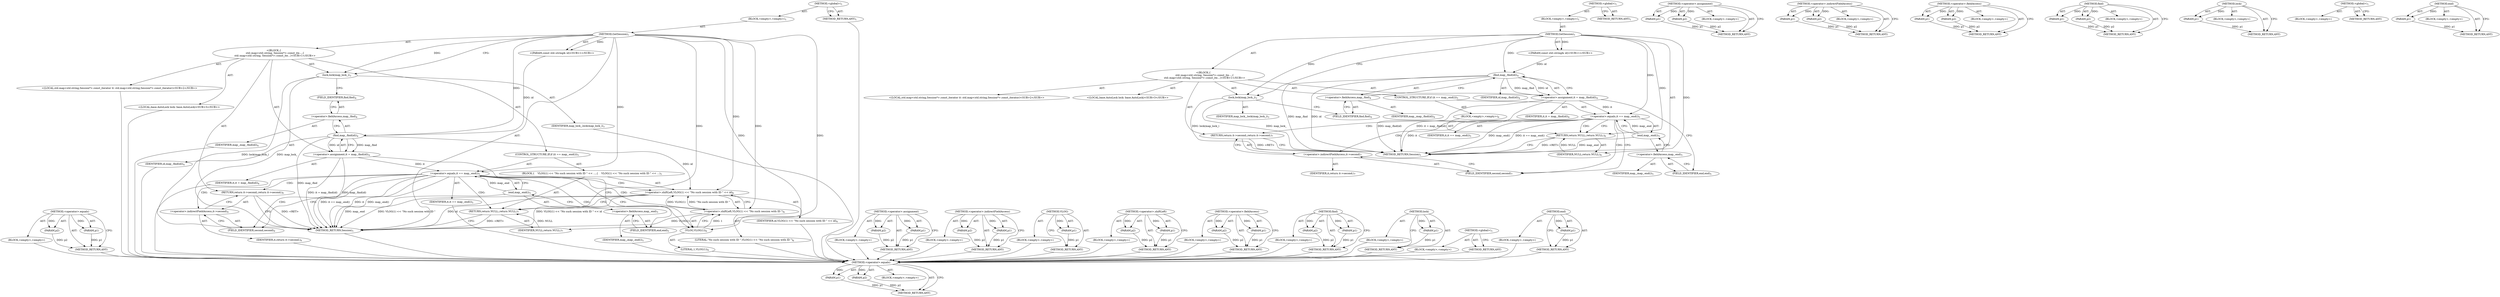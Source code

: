 digraph "end" {
vulnerable_88 [label=<(METHOD,&lt;operator&gt;.equals)>];
vulnerable_89 [label=<(PARAM,p1)>];
vulnerable_90 [label=<(PARAM,p2)>];
vulnerable_91 [label=<(BLOCK,&lt;empty&gt;,&lt;empty&gt;)>];
vulnerable_92 [label=<(METHOD_RETURN,ANY)>];
vulnerable_6 [label=<(METHOD,&lt;global&gt;)<SUB>1</SUB>>];
vulnerable_7 [label=<(BLOCK,&lt;empty&gt;,&lt;empty&gt;)<SUB>1</SUB>>];
vulnerable_8 [label=<(METHOD,GetSession)<SUB>1</SUB>>];
vulnerable_9 [label="<(PARAM,const std::string&amp; id)<SUB>1</SUB>>"];
vulnerable_10 [label="<(BLOCK,{
   std::map&lt;std::string, Session*&gt;::const_ite...,{
   std::map&lt;std::string, Session*&gt;::const_ite...)<SUB>1</SUB>>"];
vulnerable_11 [label="<(LOCAL,std.map&lt;std.string,Session*&gt;.const_iterator it: std.map&lt;std.string,Session*&gt;.const_iterator)<SUB>2</SUB>>"];
vulnerable_12 [label="<(LOCAL,base.AutoLock lock: base.AutoLock)<SUB>3</SUB>>"];
vulnerable_13 [label=<(lock,lock(map_lock_))<SUB>3</SUB>>];
vulnerable_14 [label=<(IDENTIFIER,map_lock_,lock(map_lock_))<SUB>3</SUB>>];
vulnerable_15 [label=<(&lt;operator&gt;.assignment,it = map_.find(id))<SUB>4</SUB>>];
vulnerable_16 [label=<(IDENTIFIER,it,it = map_.find(id))<SUB>4</SUB>>];
vulnerable_17 [label=<(find,map_.find(id))<SUB>4</SUB>>];
vulnerable_18 [label=<(&lt;operator&gt;.fieldAccess,map_.find)<SUB>4</SUB>>];
vulnerable_19 [label=<(IDENTIFIER,map_,map_.find(id))<SUB>4</SUB>>];
vulnerable_20 [label=<(FIELD_IDENTIFIER,find,find)<SUB>4</SUB>>];
vulnerable_21 [label=<(IDENTIFIER,id,map_.find(id))<SUB>4</SUB>>];
vulnerable_22 [label=<(CONTROL_STRUCTURE,IF,if (it == map_.end()))<SUB>5</SUB>>];
vulnerable_23 [label=<(&lt;operator&gt;.equals,it == map_.end())<SUB>5</SUB>>];
vulnerable_24 [label=<(IDENTIFIER,it,it == map_.end())<SUB>5</SUB>>];
vulnerable_25 [label=<(end,map_.end())<SUB>5</SUB>>];
vulnerable_26 [label=<(&lt;operator&gt;.fieldAccess,map_.end)<SUB>5</SUB>>];
vulnerable_27 [label=<(IDENTIFIER,map_,map_.end())<SUB>5</SUB>>];
vulnerable_28 [label=<(FIELD_IDENTIFIER,end,end)<SUB>5</SUB>>];
vulnerable_29 [label=<(BLOCK,{
    VLOG(1) &lt;&lt; &quot;No such session with ID &quot; &lt;&lt; ...,{
    VLOG(1) &lt;&lt; &quot;No such session with ID &quot; &lt;&lt; ...)<SUB>5</SUB>>];
vulnerable_30 [label=<(&lt;operator&gt;.shiftLeft,VLOG(1) &lt;&lt; &quot;No such session with ID &quot; &lt;&lt; id)<SUB>6</SUB>>];
vulnerable_31 [label=<(&lt;operator&gt;.shiftLeft,VLOG(1) &lt;&lt; &quot;No such session with ID &quot;)<SUB>6</SUB>>];
vulnerable_32 [label=<(VLOG,VLOG(1))<SUB>6</SUB>>];
vulnerable_33 [label=<(LITERAL,1,VLOG(1))<SUB>6</SUB>>];
vulnerable_34 [label=<(LITERAL,&quot;No such session with ID &quot;,VLOG(1) &lt;&lt; &quot;No such session with ID &quot;)<SUB>6</SUB>>];
vulnerable_35 [label=<(IDENTIFIER,id,VLOG(1) &lt;&lt; &quot;No such session with ID &quot; &lt;&lt; id)<SUB>6</SUB>>];
vulnerable_36 [label=<(RETURN,return NULL;,return NULL;)<SUB>7</SUB>>];
vulnerable_37 [label=<(IDENTIFIER,NULL,return NULL;)<SUB>7</SUB>>];
vulnerable_38 [label=<(RETURN,return it-&gt;second;,return it-&gt;second;)<SUB>9</SUB>>];
vulnerable_39 [label=<(&lt;operator&gt;.indirectFieldAccess,it-&gt;second)<SUB>9</SUB>>];
vulnerable_40 [label=<(IDENTIFIER,it,return it-&gt;second;)<SUB>9</SUB>>];
vulnerable_41 [label=<(FIELD_IDENTIFIER,second,second)<SUB>9</SUB>>];
vulnerable_42 [label=<(METHOD_RETURN,Session)<SUB>1</SUB>>];
vulnerable_44 [label=<(METHOD_RETURN,ANY)<SUB>1</SUB>>];
vulnerable_73 [label=<(METHOD,&lt;operator&gt;.assignment)>];
vulnerable_74 [label=<(PARAM,p1)>];
vulnerable_75 [label=<(PARAM,p2)>];
vulnerable_76 [label=<(BLOCK,&lt;empty&gt;,&lt;empty&gt;)>];
vulnerable_77 [label=<(METHOD_RETURN,ANY)>];
vulnerable_106 [label=<(METHOD,&lt;operator&gt;.indirectFieldAccess)>];
vulnerable_107 [label=<(PARAM,p1)>];
vulnerable_108 [label=<(PARAM,p2)>];
vulnerable_109 [label=<(BLOCK,&lt;empty&gt;,&lt;empty&gt;)>];
vulnerable_110 [label=<(METHOD_RETURN,ANY)>];
vulnerable_102 [label=<(METHOD,VLOG)>];
vulnerable_103 [label=<(PARAM,p1)>];
vulnerable_104 [label=<(BLOCK,&lt;empty&gt;,&lt;empty&gt;)>];
vulnerable_105 [label=<(METHOD_RETURN,ANY)>];
vulnerable_97 [label=<(METHOD,&lt;operator&gt;.shiftLeft)>];
vulnerable_98 [label=<(PARAM,p1)>];
vulnerable_99 [label=<(PARAM,p2)>];
vulnerable_100 [label=<(BLOCK,&lt;empty&gt;,&lt;empty&gt;)>];
vulnerable_101 [label=<(METHOD_RETURN,ANY)>];
vulnerable_83 [label=<(METHOD,&lt;operator&gt;.fieldAccess)>];
vulnerable_84 [label=<(PARAM,p1)>];
vulnerable_85 [label=<(PARAM,p2)>];
vulnerable_86 [label=<(BLOCK,&lt;empty&gt;,&lt;empty&gt;)>];
vulnerable_87 [label=<(METHOD_RETURN,ANY)>];
vulnerable_78 [label=<(METHOD,find)>];
vulnerable_79 [label=<(PARAM,p1)>];
vulnerable_80 [label=<(PARAM,p2)>];
vulnerable_81 [label=<(BLOCK,&lt;empty&gt;,&lt;empty&gt;)>];
vulnerable_82 [label=<(METHOD_RETURN,ANY)>];
vulnerable_69 [label=<(METHOD,lock)>];
vulnerable_70 [label=<(PARAM,p1)>];
vulnerable_71 [label=<(BLOCK,&lt;empty&gt;,&lt;empty&gt;)>];
vulnerable_72 [label=<(METHOD_RETURN,ANY)>];
vulnerable_63 [label=<(METHOD,&lt;global&gt;)<SUB>1</SUB>>];
vulnerable_64 [label=<(BLOCK,&lt;empty&gt;,&lt;empty&gt;)>];
vulnerable_65 [label=<(METHOD_RETURN,ANY)>];
vulnerable_93 [label=<(METHOD,end)>];
vulnerable_94 [label=<(PARAM,p1)>];
vulnerable_95 [label=<(BLOCK,&lt;empty&gt;,&lt;empty&gt;)>];
vulnerable_96 [label=<(METHOD_RETURN,ANY)>];
fixed_78 [label=<(METHOD,&lt;operator&gt;.equals)>];
fixed_79 [label=<(PARAM,p1)>];
fixed_80 [label=<(PARAM,p2)>];
fixed_81 [label=<(BLOCK,&lt;empty&gt;,&lt;empty&gt;)>];
fixed_82 [label=<(METHOD_RETURN,ANY)>];
fixed_6 [label=<(METHOD,&lt;global&gt;)<SUB>1</SUB>>];
fixed_7 [label=<(BLOCK,&lt;empty&gt;,&lt;empty&gt;)<SUB>1</SUB>>];
fixed_8 [label=<(METHOD,GetSession)<SUB>1</SUB>>];
fixed_9 [label="<(PARAM,const std::string&amp; id)<SUB>1</SUB>>"];
fixed_10 [label="<(BLOCK,{
   std::map&lt;std::string, Session*&gt;::const_ite...,{
   std::map&lt;std::string, Session*&gt;::const_ite...)<SUB>1</SUB>>"];
fixed_11 [label="<(LOCAL,std.map&lt;std.string,Session*&gt;.const_iterator it: std.map&lt;std.string,Session*&gt;.const_iterator)<SUB>2</SUB>>"];
fixed_12 [label="<(LOCAL,base.AutoLock lock: base.AutoLock)<SUB>3</SUB>>"];
fixed_13 [label=<(lock,lock(map_lock_))<SUB>3</SUB>>];
fixed_14 [label=<(IDENTIFIER,map_lock_,lock(map_lock_))<SUB>3</SUB>>];
fixed_15 [label=<(&lt;operator&gt;.assignment,it = map_.find(id))<SUB>4</SUB>>];
fixed_16 [label=<(IDENTIFIER,it,it = map_.find(id))<SUB>4</SUB>>];
fixed_17 [label=<(find,map_.find(id))<SUB>4</SUB>>];
fixed_18 [label=<(&lt;operator&gt;.fieldAccess,map_.find)<SUB>4</SUB>>];
fixed_19 [label=<(IDENTIFIER,map_,map_.find(id))<SUB>4</SUB>>];
fixed_20 [label=<(FIELD_IDENTIFIER,find,find)<SUB>4</SUB>>];
fixed_21 [label=<(IDENTIFIER,id,map_.find(id))<SUB>4</SUB>>];
fixed_22 [label=<(CONTROL_STRUCTURE,IF,if (it == map_.end()))<SUB>5</SUB>>];
fixed_23 [label=<(&lt;operator&gt;.equals,it == map_.end())<SUB>5</SUB>>];
fixed_24 [label=<(IDENTIFIER,it,it == map_.end())<SUB>5</SUB>>];
fixed_25 [label=<(end,map_.end())<SUB>5</SUB>>];
fixed_26 [label=<(&lt;operator&gt;.fieldAccess,map_.end)<SUB>5</SUB>>];
fixed_27 [label=<(IDENTIFIER,map_,map_.end())<SUB>5</SUB>>];
fixed_28 [label=<(FIELD_IDENTIFIER,end,end)<SUB>5</SUB>>];
fixed_29 [label=<(BLOCK,&lt;empty&gt;,&lt;empty&gt;)<SUB>6</SUB>>];
fixed_30 [label=<(RETURN,return NULL;,return NULL;)<SUB>6</SUB>>];
fixed_31 [label=<(IDENTIFIER,NULL,return NULL;)<SUB>6</SUB>>];
fixed_32 [label=<(RETURN,return it-&gt;second;,return it-&gt;second;)<SUB>7</SUB>>];
fixed_33 [label=<(&lt;operator&gt;.indirectFieldAccess,it-&gt;second)<SUB>7</SUB>>];
fixed_34 [label=<(IDENTIFIER,it,return it-&gt;second;)<SUB>7</SUB>>];
fixed_35 [label=<(FIELD_IDENTIFIER,second,second)<SUB>7</SUB>>];
fixed_36 [label=<(METHOD_RETURN,Session)<SUB>1</SUB>>];
fixed_38 [label=<(METHOD_RETURN,ANY)<SUB>1</SUB>>];
fixed_63 [label=<(METHOD,&lt;operator&gt;.assignment)>];
fixed_64 [label=<(PARAM,p1)>];
fixed_65 [label=<(PARAM,p2)>];
fixed_66 [label=<(BLOCK,&lt;empty&gt;,&lt;empty&gt;)>];
fixed_67 [label=<(METHOD_RETURN,ANY)>];
fixed_87 [label=<(METHOD,&lt;operator&gt;.indirectFieldAccess)>];
fixed_88 [label=<(PARAM,p1)>];
fixed_89 [label=<(PARAM,p2)>];
fixed_90 [label=<(BLOCK,&lt;empty&gt;,&lt;empty&gt;)>];
fixed_91 [label=<(METHOD_RETURN,ANY)>];
fixed_73 [label=<(METHOD,&lt;operator&gt;.fieldAccess)>];
fixed_74 [label=<(PARAM,p1)>];
fixed_75 [label=<(PARAM,p2)>];
fixed_76 [label=<(BLOCK,&lt;empty&gt;,&lt;empty&gt;)>];
fixed_77 [label=<(METHOD_RETURN,ANY)>];
fixed_68 [label=<(METHOD,find)>];
fixed_69 [label=<(PARAM,p1)>];
fixed_70 [label=<(PARAM,p2)>];
fixed_71 [label=<(BLOCK,&lt;empty&gt;,&lt;empty&gt;)>];
fixed_72 [label=<(METHOD_RETURN,ANY)>];
fixed_59 [label=<(METHOD,lock)>];
fixed_60 [label=<(PARAM,p1)>];
fixed_61 [label=<(BLOCK,&lt;empty&gt;,&lt;empty&gt;)>];
fixed_62 [label=<(METHOD_RETURN,ANY)>];
fixed_53 [label=<(METHOD,&lt;global&gt;)<SUB>1</SUB>>];
fixed_54 [label=<(BLOCK,&lt;empty&gt;,&lt;empty&gt;)>];
fixed_55 [label=<(METHOD_RETURN,ANY)>];
fixed_83 [label=<(METHOD,end)>];
fixed_84 [label=<(PARAM,p1)>];
fixed_85 [label=<(BLOCK,&lt;empty&gt;,&lt;empty&gt;)>];
fixed_86 [label=<(METHOD_RETURN,ANY)>];
vulnerable_88 -> vulnerable_89  [key=0, label="AST: "];
vulnerable_88 -> vulnerable_89  [key=1, label="DDG: "];
vulnerable_88 -> vulnerable_91  [key=0, label="AST: "];
vulnerable_88 -> vulnerable_90  [key=0, label="AST: "];
vulnerable_88 -> vulnerable_90  [key=1, label="DDG: "];
vulnerable_88 -> vulnerable_92  [key=0, label="AST: "];
vulnerable_88 -> vulnerable_92  [key=1, label="CFG: "];
vulnerable_89 -> vulnerable_92  [key=0, label="DDG: p1"];
vulnerable_90 -> vulnerable_92  [key=0, label="DDG: p2"];
vulnerable_91 -> fixed_78  [key=0];
vulnerable_92 -> fixed_78  [key=0];
vulnerable_6 -> vulnerable_7  [key=0, label="AST: "];
vulnerable_6 -> vulnerable_44  [key=0, label="AST: "];
vulnerable_6 -> vulnerable_44  [key=1, label="CFG: "];
vulnerable_7 -> vulnerable_8  [key=0, label="AST: "];
vulnerable_8 -> vulnerable_9  [key=0, label="AST: "];
vulnerable_8 -> vulnerable_9  [key=1, label="DDG: "];
vulnerable_8 -> vulnerable_10  [key=0, label="AST: "];
vulnerable_8 -> vulnerable_42  [key=0, label="AST: "];
vulnerable_8 -> vulnerable_13  [key=0, label="CFG: "];
vulnerable_8 -> vulnerable_13  [key=1, label="DDG: "];
vulnerable_8 -> vulnerable_17  [key=0, label="DDG: "];
vulnerable_8 -> vulnerable_23  [key=0, label="DDG: "];
vulnerable_8 -> vulnerable_36  [key=0, label="DDG: "];
vulnerable_8 -> vulnerable_30  [key=0, label="DDG: "];
vulnerable_8 -> vulnerable_37  [key=0, label="DDG: "];
vulnerable_8 -> vulnerable_31  [key=0, label="DDG: "];
vulnerable_8 -> vulnerable_32  [key=0, label="DDG: "];
vulnerable_9 -> vulnerable_17  [key=0, label="DDG: id"];
vulnerable_10 -> vulnerable_11  [key=0, label="AST: "];
vulnerable_10 -> vulnerable_12  [key=0, label="AST: "];
vulnerable_10 -> vulnerable_13  [key=0, label="AST: "];
vulnerable_10 -> vulnerable_15  [key=0, label="AST: "];
vulnerable_10 -> vulnerable_22  [key=0, label="AST: "];
vulnerable_10 -> vulnerable_38  [key=0, label="AST: "];
vulnerable_11 -> fixed_78  [key=0];
vulnerable_12 -> fixed_78  [key=0];
vulnerable_13 -> vulnerable_14  [key=0, label="AST: "];
vulnerable_13 -> vulnerable_20  [key=0, label="CFG: "];
vulnerable_13 -> vulnerable_42  [key=0, label="DDG: lock(map_lock_)"];
vulnerable_13 -> vulnerable_42  [key=1, label="DDG: map_lock_"];
vulnerable_14 -> fixed_78  [key=0];
vulnerable_15 -> vulnerable_16  [key=0, label="AST: "];
vulnerable_15 -> vulnerable_17  [key=0, label="AST: "];
vulnerable_15 -> vulnerable_28  [key=0, label="CFG: "];
vulnerable_15 -> vulnerable_42  [key=0, label="DDG: map_.find(id)"];
vulnerable_15 -> vulnerable_42  [key=1, label="DDG: it = map_.find(id)"];
vulnerable_15 -> vulnerable_23  [key=0, label="DDG: it"];
vulnerable_16 -> fixed_78  [key=0];
vulnerable_17 -> vulnerable_18  [key=0, label="AST: "];
vulnerable_17 -> vulnerable_21  [key=0, label="AST: "];
vulnerable_17 -> vulnerable_15  [key=0, label="CFG: "];
vulnerable_17 -> vulnerable_15  [key=1, label="DDG: map_.find"];
vulnerable_17 -> vulnerable_15  [key=2, label="DDG: id"];
vulnerable_17 -> vulnerable_42  [key=0, label="DDG: map_.find"];
vulnerable_17 -> vulnerable_30  [key=0, label="DDG: id"];
vulnerable_18 -> vulnerable_19  [key=0, label="AST: "];
vulnerable_18 -> vulnerable_20  [key=0, label="AST: "];
vulnerable_18 -> vulnerable_17  [key=0, label="CFG: "];
vulnerable_19 -> fixed_78  [key=0];
vulnerable_20 -> vulnerable_18  [key=0, label="CFG: "];
vulnerable_21 -> fixed_78  [key=0];
vulnerable_22 -> vulnerable_23  [key=0, label="AST: "];
vulnerable_22 -> vulnerable_29  [key=0, label="AST: "];
vulnerable_23 -> vulnerable_24  [key=0, label="AST: "];
vulnerable_23 -> vulnerable_25  [key=0, label="AST: "];
vulnerable_23 -> vulnerable_32  [key=0, label="CFG: "];
vulnerable_23 -> vulnerable_32  [key=1, label="CDG: "];
vulnerable_23 -> vulnerable_41  [key=0, label="CFG: "];
vulnerable_23 -> vulnerable_41  [key=1, label="CDG: "];
vulnerable_23 -> vulnerable_42  [key=0, label="DDG: it"];
vulnerable_23 -> vulnerable_42  [key=1, label="DDG: map_.end()"];
vulnerable_23 -> vulnerable_42  [key=2, label="DDG: it == map_.end()"];
vulnerable_23 -> vulnerable_30  [key=0, label="CDG: "];
vulnerable_23 -> vulnerable_36  [key=0, label="CDG: "];
vulnerable_23 -> vulnerable_38  [key=0, label="CDG: "];
vulnerable_23 -> vulnerable_39  [key=0, label="CDG: "];
vulnerable_23 -> vulnerable_31  [key=0, label="CDG: "];
vulnerable_24 -> fixed_78  [key=0];
vulnerable_25 -> vulnerable_26  [key=0, label="AST: "];
vulnerable_25 -> vulnerable_23  [key=0, label="CFG: "];
vulnerable_25 -> vulnerable_23  [key=1, label="DDG: map_.end"];
vulnerable_25 -> vulnerable_42  [key=0, label="DDG: map_.end"];
vulnerable_26 -> vulnerable_27  [key=0, label="AST: "];
vulnerable_26 -> vulnerable_28  [key=0, label="AST: "];
vulnerable_26 -> vulnerable_25  [key=0, label="CFG: "];
vulnerable_27 -> fixed_78  [key=0];
vulnerable_28 -> vulnerable_26  [key=0, label="CFG: "];
vulnerable_29 -> vulnerable_30  [key=0, label="AST: "];
vulnerable_29 -> vulnerable_36  [key=0, label="AST: "];
vulnerable_30 -> vulnerable_31  [key=0, label="AST: "];
vulnerable_30 -> vulnerable_35  [key=0, label="AST: "];
vulnerable_30 -> vulnerable_36  [key=0, label="CFG: "];
vulnerable_30 -> vulnerable_42  [key=0, label="DDG: VLOG(1) &lt;&lt; &quot;No such session with ID &quot;"];
vulnerable_30 -> vulnerable_42  [key=1, label="DDG: id"];
vulnerable_30 -> vulnerable_42  [key=2, label="DDG: VLOG(1) &lt;&lt; &quot;No such session with ID &quot; &lt;&lt; id"];
vulnerable_31 -> vulnerable_32  [key=0, label="AST: "];
vulnerable_31 -> vulnerable_34  [key=0, label="AST: "];
vulnerable_31 -> vulnerable_30  [key=0, label="CFG: "];
vulnerable_31 -> vulnerable_30  [key=1, label="DDG: VLOG(1)"];
vulnerable_31 -> vulnerable_30  [key=2, label="DDG: &quot;No such session with ID &quot;"];
vulnerable_31 -> vulnerable_42  [key=0, label="DDG: VLOG(1)"];
vulnerable_32 -> vulnerable_33  [key=0, label="AST: "];
vulnerable_32 -> vulnerable_31  [key=0, label="CFG: "];
vulnerable_32 -> vulnerable_31  [key=1, label="DDG: 1"];
vulnerable_33 -> fixed_78  [key=0];
vulnerable_34 -> fixed_78  [key=0];
vulnerable_35 -> fixed_78  [key=0];
vulnerable_36 -> vulnerable_37  [key=0, label="AST: "];
vulnerable_36 -> vulnerable_42  [key=0, label="CFG: "];
vulnerable_36 -> vulnerable_42  [key=1, label="DDG: &lt;RET&gt;"];
vulnerable_37 -> vulnerable_36  [key=0, label="DDG: NULL"];
vulnerable_38 -> vulnerable_39  [key=0, label="AST: "];
vulnerable_38 -> vulnerable_42  [key=0, label="CFG: "];
vulnerable_38 -> vulnerable_42  [key=1, label="DDG: &lt;RET&gt;"];
vulnerable_39 -> vulnerable_40  [key=0, label="AST: "];
vulnerable_39 -> vulnerable_41  [key=0, label="AST: "];
vulnerable_39 -> vulnerable_38  [key=0, label="CFG: "];
vulnerable_40 -> fixed_78  [key=0];
vulnerable_41 -> vulnerable_39  [key=0, label="CFG: "];
vulnerable_42 -> fixed_78  [key=0];
vulnerable_44 -> fixed_78  [key=0];
vulnerable_73 -> vulnerable_74  [key=0, label="AST: "];
vulnerable_73 -> vulnerable_74  [key=1, label="DDG: "];
vulnerable_73 -> vulnerable_76  [key=0, label="AST: "];
vulnerable_73 -> vulnerable_75  [key=0, label="AST: "];
vulnerable_73 -> vulnerable_75  [key=1, label="DDG: "];
vulnerable_73 -> vulnerable_77  [key=0, label="AST: "];
vulnerable_73 -> vulnerable_77  [key=1, label="CFG: "];
vulnerable_74 -> vulnerable_77  [key=0, label="DDG: p1"];
vulnerable_75 -> vulnerable_77  [key=0, label="DDG: p2"];
vulnerable_76 -> fixed_78  [key=0];
vulnerable_77 -> fixed_78  [key=0];
vulnerable_106 -> vulnerable_107  [key=0, label="AST: "];
vulnerable_106 -> vulnerable_107  [key=1, label="DDG: "];
vulnerable_106 -> vulnerable_109  [key=0, label="AST: "];
vulnerable_106 -> vulnerable_108  [key=0, label="AST: "];
vulnerable_106 -> vulnerable_108  [key=1, label="DDG: "];
vulnerable_106 -> vulnerable_110  [key=0, label="AST: "];
vulnerable_106 -> vulnerable_110  [key=1, label="CFG: "];
vulnerable_107 -> vulnerable_110  [key=0, label="DDG: p1"];
vulnerable_108 -> vulnerable_110  [key=0, label="DDG: p2"];
vulnerable_109 -> fixed_78  [key=0];
vulnerable_110 -> fixed_78  [key=0];
vulnerable_102 -> vulnerable_103  [key=0, label="AST: "];
vulnerable_102 -> vulnerable_103  [key=1, label="DDG: "];
vulnerable_102 -> vulnerable_104  [key=0, label="AST: "];
vulnerable_102 -> vulnerable_105  [key=0, label="AST: "];
vulnerable_102 -> vulnerable_105  [key=1, label="CFG: "];
vulnerable_103 -> vulnerable_105  [key=0, label="DDG: p1"];
vulnerable_104 -> fixed_78  [key=0];
vulnerable_105 -> fixed_78  [key=0];
vulnerable_97 -> vulnerable_98  [key=0, label="AST: "];
vulnerable_97 -> vulnerable_98  [key=1, label="DDG: "];
vulnerable_97 -> vulnerable_100  [key=0, label="AST: "];
vulnerable_97 -> vulnerable_99  [key=0, label="AST: "];
vulnerable_97 -> vulnerable_99  [key=1, label="DDG: "];
vulnerable_97 -> vulnerable_101  [key=0, label="AST: "];
vulnerable_97 -> vulnerable_101  [key=1, label="CFG: "];
vulnerable_98 -> vulnerable_101  [key=0, label="DDG: p1"];
vulnerable_99 -> vulnerable_101  [key=0, label="DDG: p2"];
vulnerable_100 -> fixed_78  [key=0];
vulnerable_101 -> fixed_78  [key=0];
vulnerable_83 -> vulnerable_84  [key=0, label="AST: "];
vulnerable_83 -> vulnerable_84  [key=1, label="DDG: "];
vulnerable_83 -> vulnerable_86  [key=0, label="AST: "];
vulnerable_83 -> vulnerable_85  [key=0, label="AST: "];
vulnerable_83 -> vulnerable_85  [key=1, label="DDG: "];
vulnerable_83 -> vulnerable_87  [key=0, label="AST: "];
vulnerable_83 -> vulnerable_87  [key=1, label="CFG: "];
vulnerable_84 -> vulnerable_87  [key=0, label="DDG: p1"];
vulnerable_85 -> vulnerable_87  [key=0, label="DDG: p2"];
vulnerable_86 -> fixed_78  [key=0];
vulnerable_87 -> fixed_78  [key=0];
vulnerable_78 -> vulnerable_79  [key=0, label="AST: "];
vulnerable_78 -> vulnerable_79  [key=1, label="DDG: "];
vulnerable_78 -> vulnerable_81  [key=0, label="AST: "];
vulnerable_78 -> vulnerable_80  [key=0, label="AST: "];
vulnerable_78 -> vulnerable_80  [key=1, label="DDG: "];
vulnerable_78 -> vulnerable_82  [key=0, label="AST: "];
vulnerable_78 -> vulnerable_82  [key=1, label="CFG: "];
vulnerable_79 -> vulnerable_82  [key=0, label="DDG: p1"];
vulnerable_80 -> vulnerable_82  [key=0, label="DDG: p2"];
vulnerable_81 -> fixed_78  [key=0];
vulnerable_82 -> fixed_78  [key=0];
vulnerable_69 -> vulnerable_70  [key=0, label="AST: "];
vulnerable_69 -> vulnerable_70  [key=1, label="DDG: "];
vulnerable_69 -> vulnerable_71  [key=0, label="AST: "];
vulnerable_69 -> vulnerable_72  [key=0, label="AST: "];
vulnerable_69 -> vulnerable_72  [key=1, label="CFG: "];
vulnerable_70 -> vulnerable_72  [key=0, label="DDG: p1"];
vulnerable_71 -> fixed_78  [key=0];
vulnerable_72 -> fixed_78  [key=0];
vulnerable_63 -> vulnerable_64  [key=0, label="AST: "];
vulnerable_63 -> vulnerable_65  [key=0, label="AST: "];
vulnerable_63 -> vulnerable_65  [key=1, label="CFG: "];
vulnerable_64 -> fixed_78  [key=0];
vulnerable_65 -> fixed_78  [key=0];
vulnerable_93 -> vulnerable_94  [key=0, label="AST: "];
vulnerable_93 -> vulnerable_94  [key=1, label="DDG: "];
vulnerable_93 -> vulnerable_95  [key=0, label="AST: "];
vulnerable_93 -> vulnerable_96  [key=0, label="AST: "];
vulnerable_93 -> vulnerable_96  [key=1, label="CFG: "];
vulnerable_94 -> vulnerable_96  [key=0, label="DDG: p1"];
vulnerable_95 -> fixed_78  [key=0];
vulnerable_96 -> fixed_78  [key=0];
fixed_78 -> fixed_79  [key=0, label="AST: "];
fixed_78 -> fixed_79  [key=1, label="DDG: "];
fixed_78 -> fixed_81  [key=0, label="AST: "];
fixed_78 -> fixed_80  [key=0, label="AST: "];
fixed_78 -> fixed_80  [key=1, label="DDG: "];
fixed_78 -> fixed_82  [key=0, label="AST: "];
fixed_78 -> fixed_82  [key=1, label="CFG: "];
fixed_79 -> fixed_82  [key=0, label="DDG: p1"];
fixed_80 -> fixed_82  [key=0, label="DDG: p2"];
fixed_6 -> fixed_7  [key=0, label="AST: "];
fixed_6 -> fixed_38  [key=0, label="AST: "];
fixed_6 -> fixed_38  [key=1, label="CFG: "];
fixed_7 -> fixed_8  [key=0, label="AST: "];
fixed_8 -> fixed_9  [key=0, label="AST: "];
fixed_8 -> fixed_9  [key=1, label="DDG: "];
fixed_8 -> fixed_10  [key=0, label="AST: "];
fixed_8 -> fixed_36  [key=0, label="AST: "];
fixed_8 -> fixed_13  [key=0, label="CFG: "];
fixed_8 -> fixed_13  [key=1, label="DDG: "];
fixed_8 -> fixed_17  [key=0, label="DDG: "];
fixed_8 -> fixed_23  [key=0, label="DDG: "];
fixed_8 -> fixed_30  [key=0, label="DDG: "];
fixed_8 -> fixed_31  [key=0, label="DDG: "];
fixed_9 -> fixed_17  [key=0, label="DDG: id"];
fixed_10 -> fixed_11  [key=0, label="AST: "];
fixed_10 -> fixed_12  [key=0, label="AST: "];
fixed_10 -> fixed_13  [key=0, label="AST: "];
fixed_10 -> fixed_15  [key=0, label="AST: "];
fixed_10 -> fixed_22  [key=0, label="AST: "];
fixed_10 -> fixed_32  [key=0, label="AST: "];
fixed_13 -> fixed_14  [key=0, label="AST: "];
fixed_13 -> fixed_20  [key=0, label="CFG: "];
fixed_13 -> fixed_36  [key=0, label="DDG: lock(map_lock_)"];
fixed_13 -> fixed_36  [key=1, label="DDG: map_lock_"];
fixed_15 -> fixed_16  [key=0, label="AST: "];
fixed_15 -> fixed_17  [key=0, label="AST: "];
fixed_15 -> fixed_28  [key=0, label="CFG: "];
fixed_15 -> fixed_36  [key=0, label="DDG: map_.find(id)"];
fixed_15 -> fixed_36  [key=1, label="DDG: it = map_.find(id)"];
fixed_15 -> fixed_23  [key=0, label="DDG: it"];
fixed_17 -> fixed_18  [key=0, label="AST: "];
fixed_17 -> fixed_21  [key=0, label="AST: "];
fixed_17 -> fixed_15  [key=0, label="CFG: "];
fixed_17 -> fixed_15  [key=1, label="DDG: map_.find"];
fixed_17 -> fixed_15  [key=2, label="DDG: id"];
fixed_17 -> fixed_36  [key=0, label="DDG: map_.find"];
fixed_17 -> fixed_36  [key=1, label="DDG: id"];
fixed_18 -> fixed_19  [key=0, label="AST: "];
fixed_18 -> fixed_20  [key=0, label="AST: "];
fixed_18 -> fixed_17  [key=0, label="CFG: "];
fixed_20 -> fixed_18  [key=0, label="CFG: "];
fixed_22 -> fixed_23  [key=0, label="AST: "];
fixed_22 -> fixed_29  [key=0, label="AST: "];
fixed_23 -> fixed_24  [key=0, label="AST: "];
fixed_23 -> fixed_25  [key=0, label="AST: "];
fixed_23 -> fixed_30  [key=0, label="CFG: "];
fixed_23 -> fixed_30  [key=1, label="CDG: "];
fixed_23 -> fixed_35  [key=0, label="CFG: "];
fixed_23 -> fixed_35  [key=1, label="CDG: "];
fixed_23 -> fixed_36  [key=0, label="DDG: it"];
fixed_23 -> fixed_36  [key=1, label="DDG: map_.end()"];
fixed_23 -> fixed_36  [key=2, label="DDG: it == map_.end()"];
fixed_23 -> fixed_32  [key=0, label="CDG: "];
fixed_23 -> fixed_33  [key=0, label="CDG: "];
fixed_25 -> fixed_26  [key=0, label="AST: "];
fixed_25 -> fixed_23  [key=0, label="CFG: "];
fixed_25 -> fixed_23  [key=1, label="DDG: map_.end"];
fixed_25 -> fixed_36  [key=0, label="DDG: map_.end"];
fixed_26 -> fixed_27  [key=0, label="AST: "];
fixed_26 -> fixed_28  [key=0, label="AST: "];
fixed_26 -> fixed_25  [key=0, label="CFG: "];
fixed_28 -> fixed_26  [key=0, label="CFG: "];
fixed_29 -> fixed_30  [key=0, label="AST: "];
fixed_30 -> fixed_31  [key=0, label="AST: "];
fixed_30 -> fixed_36  [key=0, label="CFG: "];
fixed_30 -> fixed_36  [key=1, label="DDG: &lt;RET&gt;"];
fixed_31 -> fixed_30  [key=0, label="DDG: NULL"];
fixed_32 -> fixed_33  [key=0, label="AST: "];
fixed_32 -> fixed_36  [key=0, label="CFG: "];
fixed_32 -> fixed_36  [key=1, label="DDG: &lt;RET&gt;"];
fixed_33 -> fixed_34  [key=0, label="AST: "];
fixed_33 -> fixed_35  [key=0, label="AST: "];
fixed_33 -> fixed_32  [key=0, label="CFG: "];
fixed_35 -> fixed_33  [key=0, label="CFG: "];
fixed_63 -> fixed_64  [key=0, label="AST: "];
fixed_63 -> fixed_64  [key=1, label="DDG: "];
fixed_63 -> fixed_66  [key=0, label="AST: "];
fixed_63 -> fixed_65  [key=0, label="AST: "];
fixed_63 -> fixed_65  [key=1, label="DDG: "];
fixed_63 -> fixed_67  [key=0, label="AST: "];
fixed_63 -> fixed_67  [key=1, label="CFG: "];
fixed_64 -> fixed_67  [key=0, label="DDG: p1"];
fixed_65 -> fixed_67  [key=0, label="DDG: p2"];
fixed_87 -> fixed_88  [key=0, label="AST: "];
fixed_87 -> fixed_88  [key=1, label="DDG: "];
fixed_87 -> fixed_90  [key=0, label="AST: "];
fixed_87 -> fixed_89  [key=0, label="AST: "];
fixed_87 -> fixed_89  [key=1, label="DDG: "];
fixed_87 -> fixed_91  [key=0, label="AST: "];
fixed_87 -> fixed_91  [key=1, label="CFG: "];
fixed_88 -> fixed_91  [key=0, label="DDG: p1"];
fixed_89 -> fixed_91  [key=0, label="DDG: p2"];
fixed_73 -> fixed_74  [key=0, label="AST: "];
fixed_73 -> fixed_74  [key=1, label="DDG: "];
fixed_73 -> fixed_76  [key=0, label="AST: "];
fixed_73 -> fixed_75  [key=0, label="AST: "];
fixed_73 -> fixed_75  [key=1, label="DDG: "];
fixed_73 -> fixed_77  [key=0, label="AST: "];
fixed_73 -> fixed_77  [key=1, label="CFG: "];
fixed_74 -> fixed_77  [key=0, label="DDG: p1"];
fixed_75 -> fixed_77  [key=0, label="DDG: p2"];
fixed_68 -> fixed_69  [key=0, label="AST: "];
fixed_68 -> fixed_69  [key=1, label="DDG: "];
fixed_68 -> fixed_71  [key=0, label="AST: "];
fixed_68 -> fixed_70  [key=0, label="AST: "];
fixed_68 -> fixed_70  [key=1, label="DDG: "];
fixed_68 -> fixed_72  [key=0, label="AST: "];
fixed_68 -> fixed_72  [key=1, label="CFG: "];
fixed_69 -> fixed_72  [key=0, label="DDG: p1"];
fixed_70 -> fixed_72  [key=0, label="DDG: p2"];
fixed_59 -> fixed_60  [key=0, label="AST: "];
fixed_59 -> fixed_60  [key=1, label="DDG: "];
fixed_59 -> fixed_61  [key=0, label="AST: "];
fixed_59 -> fixed_62  [key=0, label="AST: "];
fixed_59 -> fixed_62  [key=1, label="CFG: "];
fixed_60 -> fixed_62  [key=0, label="DDG: p1"];
fixed_53 -> fixed_54  [key=0, label="AST: "];
fixed_53 -> fixed_55  [key=0, label="AST: "];
fixed_53 -> fixed_55  [key=1, label="CFG: "];
fixed_83 -> fixed_84  [key=0, label="AST: "];
fixed_83 -> fixed_84  [key=1, label="DDG: "];
fixed_83 -> fixed_85  [key=0, label="AST: "];
fixed_83 -> fixed_86  [key=0, label="AST: "];
fixed_83 -> fixed_86  [key=1, label="CFG: "];
fixed_84 -> fixed_86  [key=0, label="DDG: p1"];
}
